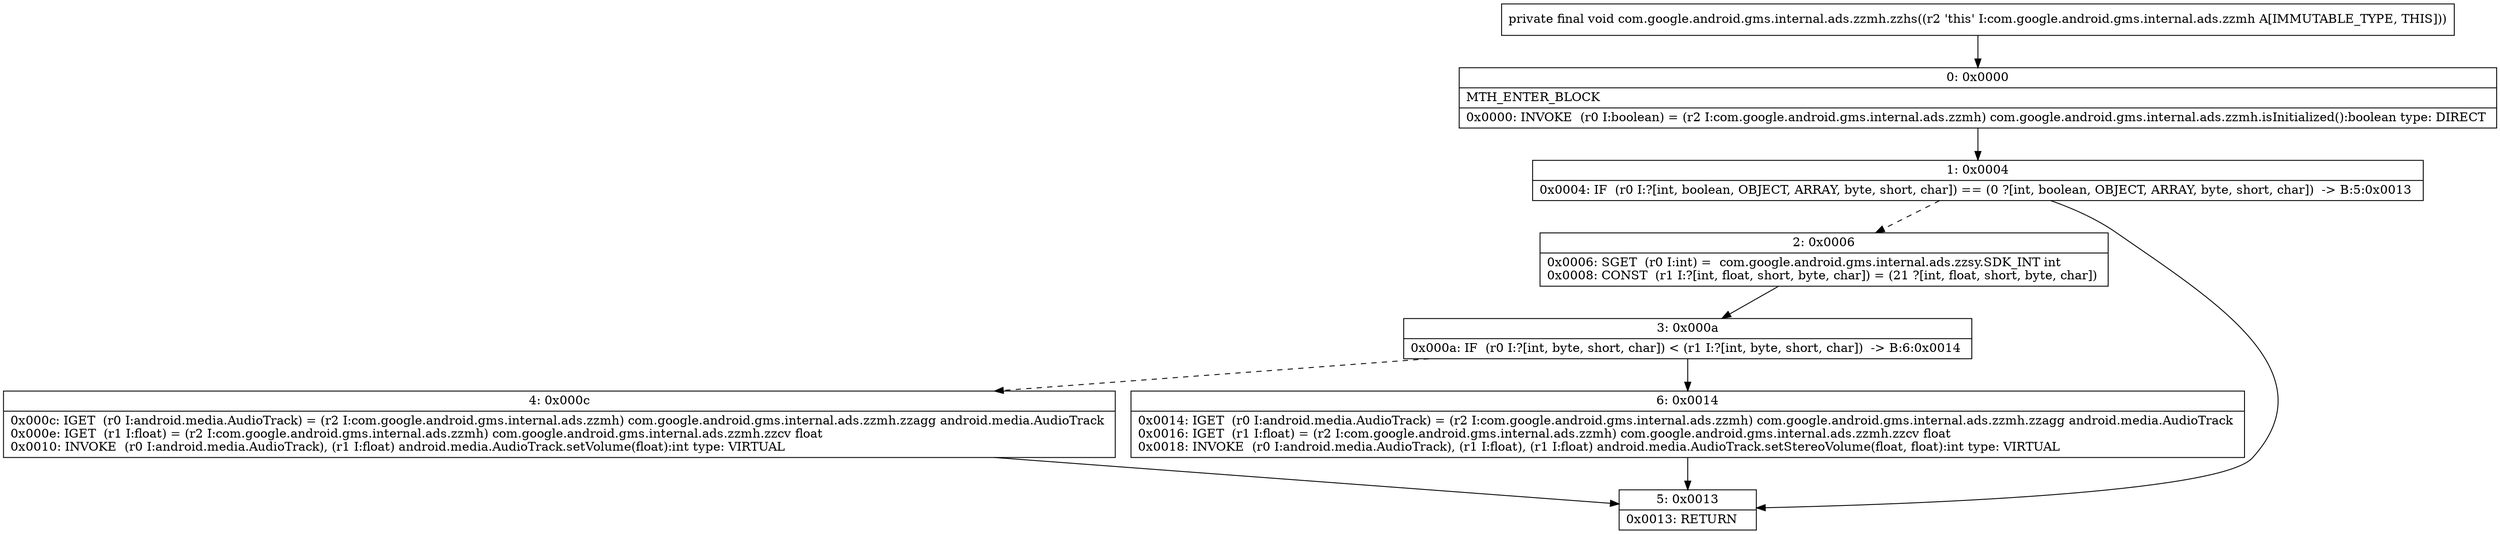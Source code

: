 digraph "CFG forcom.google.android.gms.internal.ads.zzmh.zzhs()V" {
Node_0 [shape=record,label="{0\:\ 0x0000|MTH_ENTER_BLOCK\l|0x0000: INVOKE  (r0 I:boolean) = (r2 I:com.google.android.gms.internal.ads.zzmh) com.google.android.gms.internal.ads.zzmh.isInitialized():boolean type: DIRECT \l}"];
Node_1 [shape=record,label="{1\:\ 0x0004|0x0004: IF  (r0 I:?[int, boolean, OBJECT, ARRAY, byte, short, char]) == (0 ?[int, boolean, OBJECT, ARRAY, byte, short, char])  \-\> B:5:0x0013 \l}"];
Node_2 [shape=record,label="{2\:\ 0x0006|0x0006: SGET  (r0 I:int) =  com.google.android.gms.internal.ads.zzsy.SDK_INT int \l0x0008: CONST  (r1 I:?[int, float, short, byte, char]) = (21 ?[int, float, short, byte, char]) \l}"];
Node_3 [shape=record,label="{3\:\ 0x000a|0x000a: IF  (r0 I:?[int, byte, short, char]) \< (r1 I:?[int, byte, short, char])  \-\> B:6:0x0014 \l}"];
Node_4 [shape=record,label="{4\:\ 0x000c|0x000c: IGET  (r0 I:android.media.AudioTrack) = (r2 I:com.google.android.gms.internal.ads.zzmh) com.google.android.gms.internal.ads.zzmh.zzagg android.media.AudioTrack \l0x000e: IGET  (r1 I:float) = (r2 I:com.google.android.gms.internal.ads.zzmh) com.google.android.gms.internal.ads.zzmh.zzcv float \l0x0010: INVOKE  (r0 I:android.media.AudioTrack), (r1 I:float) android.media.AudioTrack.setVolume(float):int type: VIRTUAL \l}"];
Node_5 [shape=record,label="{5\:\ 0x0013|0x0013: RETURN   \l}"];
Node_6 [shape=record,label="{6\:\ 0x0014|0x0014: IGET  (r0 I:android.media.AudioTrack) = (r2 I:com.google.android.gms.internal.ads.zzmh) com.google.android.gms.internal.ads.zzmh.zzagg android.media.AudioTrack \l0x0016: IGET  (r1 I:float) = (r2 I:com.google.android.gms.internal.ads.zzmh) com.google.android.gms.internal.ads.zzmh.zzcv float \l0x0018: INVOKE  (r0 I:android.media.AudioTrack), (r1 I:float), (r1 I:float) android.media.AudioTrack.setStereoVolume(float, float):int type: VIRTUAL \l}"];
MethodNode[shape=record,label="{private final void com.google.android.gms.internal.ads.zzmh.zzhs((r2 'this' I:com.google.android.gms.internal.ads.zzmh A[IMMUTABLE_TYPE, THIS])) }"];
MethodNode -> Node_0;
Node_0 -> Node_1;
Node_1 -> Node_2[style=dashed];
Node_1 -> Node_5;
Node_2 -> Node_3;
Node_3 -> Node_4[style=dashed];
Node_3 -> Node_6;
Node_4 -> Node_5;
Node_6 -> Node_5;
}

